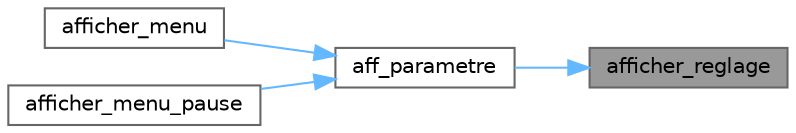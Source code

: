 digraph "afficher_reglage"
{
 // LATEX_PDF_SIZE
  bgcolor="transparent";
  edge [fontname=Helvetica,fontsize=10,labelfontname=Helvetica,labelfontsize=10];
  node [fontname=Helvetica,fontsize=10,shape=box,height=0.2,width=0.4];
  rankdir="RL";
  Node1 [id="Node000001",label="afficher_reglage",height=0.2,width=0.4,color="gray40", fillcolor="grey60", style="filled", fontcolor="black",tooltip="Affiche un menu permettant de régler le volume sonore du jeu (Pour l'instant)."];
  Node1 -> Node2 [id="edge4_Node000001_Node000002",dir="back",color="steelblue1",style="solid",tooltip=" "];
  Node2 [id="Node000002",label="aff_parametre",height=0.2,width=0.4,color="grey40", fillcolor="white", style="filled",URL="$menu_8c.html#af33efca11c59a833339ea201bd4fb9d4",tooltip="Affiche l'écran des paramètres généraux du jeu avec les options Informations, Réglage et Retour."];
  Node2 -> Node3 [id="edge5_Node000002_Node000003",dir="back",color="steelblue1",style="solid",tooltip=" "];
  Node3 [id="Node000003",label="afficher_menu",height=0.2,width=0.4,color="grey40", fillcolor="white", style="filled",URL="$menu_8c.html#a0225d24e9d0ffd7af10183134ff4f229",tooltip="Affiche le menu principal du jeu, permettant au joueur de démarrer, régler les paramètres ou quitter."];
  Node2 -> Node4 [id="edge6_Node000002_Node000004",dir="back",color="steelblue1",style="solid",tooltip=" "];
  Node4 [id="Node000004",label="afficher_menu_pause",height=0.2,width=0.4,color="grey40", fillcolor="white", style="filled",URL="$menu_8c.html#a98de4f1f9f962af528305e0d3e88d9da",tooltip="Affiche le menu pause du jeu avec les options Reprendre, Paramètres et Accueil."];
}
